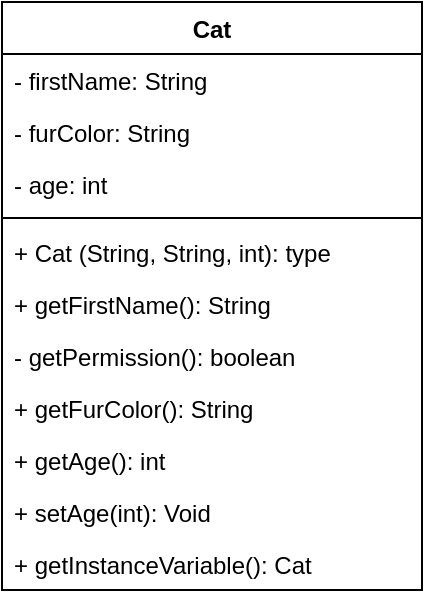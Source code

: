 <mxfile>
    <diagram id="SFCrjXXNL6hdym1iy0dL" name="Cat">
        <mxGraphModel dx="319" dy="614" grid="1" gridSize="10" guides="1" tooltips="1" connect="1" arrows="1" fold="1" page="1" pageScale="1" pageWidth="850" pageHeight="1100" math="0" shadow="0">
            <root>
                <mxCell id="0"/>
                <mxCell id="1" parent="0"/>
                <mxCell id="2" value="Cat" style="swimlane;fontStyle=1;align=center;verticalAlign=top;childLayout=stackLayout;horizontal=1;startSize=26;horizontalStack=0;resizeParent=1;resizeParentMax=0;resizeLast=0;collapsible=1;marginBottom=0;" parent="1" vertex="1">
                    <mxGeometry x="320" y="260" width="210" height="294" as="geometry"/>
                </mxCell>
                <mxCell id="3" value="- firstName: String" style="text;strokeColor=none;fillColor=none;align=left;verticalAlign=top;spacingLeft=4;spacingRight=4;overflow=hidden;rotatable=0;points=[[0,0.5],[1,0.5]];portConstraint=eastwest;" parent="2" vertex="1">
                    <mxGeometry y="26" width="210" height="26" as="geometry"/>
                </mxCell>
                <mxCell id="9" value="- furColor: String" style="text;strokeColor=none;fillColor=none;align=left;verticalAlign=top;spacingLeft=4;spacingRight=4;overflow=hidden;rotatable=0;points=[[0,0.5],[1,0.5]];portConstraint=eastwest;" vertex="1" parent="2">
                    <mxGeometry y="52" width="210" height="26" as="geometry"/>
                </mxCell>
                <mxCell id="10" value="- age: int" style="text;strokeColor=none;fillColor=none;align=left;verticalAlign=top;spacingLeft=4;spacingRight=4;overflow=hidden;rotatable=0;points=[[0,0.5],[1,0.5]];portConstraint=eastwest;" vertex="1" parent="2">
                    <mxGeometry y="78" width="210" height="26" as="geometry"/>
                </mxCell>
                <mxCell id="4" value="" style="line;strokeWidth=1;fillColor=none;align=left;verticalAlign=middle;spacingTop=-1;spacingLeft=3;spacingRight=3;rotatable=0;labelPosition=right;points=[];portConstraint=eastwest;strokeColor=inherit;" parent="2" vertex="1">
                    <mxGeometry y="104" width="210" height="8" as="geometry"/>
                </mxCell>
                <mxCell id="11" value="+ Cat (String, String, int): type" style="text;strokeColor=none;fillColor=none;align=left;verticalAlign=top;spacingLeft=4;spacingRight=4;overflow=hidden;rotatable=0;points=[[0,0.5],[1,0.5]];portConstraint=eastwest;" vertex="1" parent="2">
                    <mxGeometry y="112" width="210" height="26" as="geometry"/>
                </mxCell>
                <mxCell id="12" value="+ getFirstName(): String" style="text;strokeColor=none;fillColor=none;align=left;verticalAlign=top;spacingLeft=4;spacingRight=4;overflow=hidden;rotatable=0;points=[[0,0.5],[1,0.5]];portConstraint=eastwest;" vertex="1" parent="2">
                    <mxGeometry y="138" width="210" height="26" as="geometry"/>
                </mxCell>
                <mxCell id="13" value="- getPermission(): boolean" style="text;strokeColor=none;fillColor=none;align=left;verticalAlign=top;spacingLeft=4;spacingRight=4;overflow=hidden;rotatable=0;points=[[0,0.5],[1,0.5]];portConstraint=eastwest;" vertex="1" parent="2">
                    <mxGeometry y="164" width="210" height="26" as="geometry"/>
                </mxCell>
                <mxCell id="14" value="+ getFurColor(): String" style="text;strokeColor=none;fillColor=none;align=left;verticalAlign=top;spacingLeft=4;spacingRight=4;overflow=hidden;rotatable=0;points=[[0,0.5],[1,0.5]];portConstraint=eastwest;" vertex="1" parent="2">
                    <mxGeometry y="190" width="210" height="26" as="geometry"/>
                </mxCell>
                <mxCell id="15" value="+ getAge(): int" style="text;strokeColor=none;fillColor=none;align=left;verticalAlign=top;spacingLeft=4;spacingRight=4;overflow=hidden;rotatable=0;points=[[0,0.5],[1,0.5]];portConstraint=eastwest;" vertex="1" parent="2">
                    <mxGeometry y="216" width="210" height="26" as="geometry"/>
                </mxCell>
                <mxCell id="16" value="+ setAge(int): Void" style="text;strokeColor=none;fillColor=none;align=left;verticalAlign=top;spacingLeft=4;spacingRight=4;overflow=hidden;rotatable=0;points=[[0,0.5],[1,0.5]];portConstraint=eastwest;" vertex="1" parent="2">
                    <mxGeometry y="242" width="210" height="26" as="geometry"/>
                </mxCell>
                <mxCell id="17" value="+ getInstanceVariable(): Cat" style="text;strokeColor=none;fillColor=none;align=left;verticalAlign=top;spacingLeft=4;spacingRight=4;overflow=hidden;rotatable=0;points=[[0,0.5],[1,0.5]];portConstraint=eastwest;" vertex="1" parent="2">
                    <mxGeometry y="268" width="210" height="26" as="geometry"/>
                </mxCell>
            </root>
        </mxGraphModel>
    </diagram>
    <diagram name="App for Cat" id="4m3qG5idjuToIW-Xpu0h">
        <mxGraphModel dx="490" dy="614" grid="1" gridSize="10" guides="1" tooltips="1" connect="1" arrows="1" fold="1" page="1" pageScale="1" pageWidth="850" pageHeight="1100" math="0" shadow="0">
            <root>
                <mxCell id="jJ6YKZM23Ip7HsITCovO-0"/>
                <mxCell id="jJ6YKZM23Ip7HsITCovO-1" parent="jJ6YKZM23Ip7HsITCovO-0"/>
                <mxCell id="jJ6YKZM23Ip7HsITCovO-2" value="Cat" style="swimlane;fontStyle=1;align=center;verticalAlign=top;childLayout=stackLayout;horizontal=1;startSize=26;horizontalStack=0;resizeParent=1;resizeParentMax=0;resizeLast=0;collapsible=1;marginBottom=0;" vertex="1" parent="jJ6YKZM23Ip7HsITCovO-1">
                    <mxGeometry x="510" y="30" width="210" height="294" as="geometry"/>
                </mxCell>
                <mxCell id="jJ6YKZM23Ip7HsITCovO-3" value="- firstName: String" style="text;strokeColor=none;fillColor=none;align=left;verticalAlign=top;spacingLeft=4;spacingRight=4;overflow=hidden;rotatable=0;points=[[0,0.5],[1,0.5]];portConstraint=eastwest;" vertex="1" parent="jJ6YKZM23Ip7HsITCovO-2">
                    <mxGeometry y="26" width="210" height="26" as="geometry"/>
                </mxCell>
                <mxCell id="jJ6YKZM23Ip7HsITCovO-4" value="- furColor: String" style="text;strokeColor=none;fillColor=none;align=left;verticalAlign=top;spacingLeft=4;spacingRight=4;overflow=hidden;rotatable=0;points=[[0,0.5],[1,0.5]];portConstraint=eastwest;" vertex="1" parent="jJ6YKZM23Ip7HsITCovO-2">
                    <mxGeometry y="52" width="210" height="26" as="geometry"/>
                </mxCell>
                <mxCell id="jJ6YKZM23Ip7HsITCovO-5" value="- age: int" style="text;strokeColor=none;fillColor=none;align=left;verticalAlign=top;spacingLeft=4;spacingRight=4;overflow=hidden;rotatable=0;points=[[0,0.5],[1,0.5]];portConstraint=eastwest;" vertex="1" parent="jJ6YKZM23Ip7HsITCovO-2">
                    <mxGeometry y="78" width="210" height="26" as="geometry"/>
                </mxCell>
                <mxCell id="jJ6YKZM23Ip7HsITCovO-6" value="" style="line;strokeWidth=1;fillColor=none;align=left;verticalAlign=middle;spacingTop=-1;spacingLeft=3;spacingRight=3;rotatable=0;labelPosition=right;points=[];portConstraint=eastwest;strokeColor=inherit;" vertex="1" parent="jJ6YKZM23Ip7HsITCovO-2">
                    <mxGeometry y="104" width="210" height="8" as="geometry"/>
                </mxCell>
                <mxCell id="jJ6YKZM23Ip7HsITCovO-7" value="+ Cat (String, String, int): type" style="text;strokeColor=none;fillColor=none;align=left;verticalAlign=top;spacingLeft=4;spacingRight=4;overflow=hidden;rotatable=0;points=[[0,0.5],[1,0.5]];portConstraint=eastwest;" vertex="1" parent="jJ6YKZM23Ip7HsITCovO-2">
                    <mxGeometry y="112" width="210" height="26" as="geometry"/>
                </mxCell>
                <mxCell id="jJ6YKZM23Ip7HsITCovO-8" value="+ getFirstName(): String" style="text;strokeColor=none;fillColor=none;align=left;verticalAlign=top;spacingLeft=4;spacingRight=4;overflow=hidden;rotatable=0;points=[[0,0.5],[1,0.5]];portConstraint=eastwest;" vertex="1" parent="jJ6YKZM23Ip7HsITCovO-2">
                    <mxGeometry y="138" width="210" height="26" as="geometry"/>
                </mxCell>
                <mxCell id="jJ6YKZM23Ip7HsITCovO-9" value="- getPermission(): boolean" style="text;strokeColor=none;fillColor=none;align=left;verticalAlign=top;spacingLeft=4;spacingRight=4;overflow=hidden;rotatable=0;points=[[0,0.5],[1,0.5]];portConstraint=eastwest;" vertex="1" parent="jJ6YKZM23Ip7HsITCovO-2">
                    <mxGeometry y="164" width="210" height="26" as="geometry"/>
                </mxCell>
                <mxCell id="jJ6YKZM23Ip7HsITCovO-10" value="+ getFurColor(): String" style="text;strokeColor=none;fillColor=none;align=left;verticalAlign=top;spacingLeft=4;spacingRight=4;overflow=hidden;rotatable=0;points=[[0,0.5],[1,0.5]];portConstraint=eastwest;" vertex="1" parent="jJ6YKZM23Ip7HsITCovO-2">
                    <mxGeometry y="190" width="210" height="26" as="geometry"/>
                </mxCell>
                <mxCell id="jJ6YKZM23Ip7HsITCovO-11" value="+ getAge(): int" style="text;strokeColor=none;fillColor=none;align=left;verticalAlign=top;spacingLeft=4;spacingRight=4;overflow=hidden;rotatable=0;points=[[0,0.5],[1,0.5]];portConstraint=eastwest;" vertex="1" parent="jJ6YKZM23Ip7HsITCovO-2">
                    <mxGeometry y="216" width="210" height="26" as="geometry"/>
                </mxCell>
                <mxCell id="jJ6YKZM23Ip7HsITCovO-12" value="+ setAge(int): Void" style="text;strokeColor=none;fillColor=none;align=left;verticalAlign=top;spacingLeft=4;spacingRight=4;overflow=hidden;rotatable=0;points=[[0,0.5],[1,0.5]];portConstraint=eastwest;" vertex="1" parent="jJ6YKZM23Ip7HsITCovO-2">
                    <mxGeometry y="242" width="210" height="26" as="geometry"/>
                </mxCell>
                <mxCell id="jJ6YKZM23Ip7HsITCovO-13" value="+ getInstanceVariable(): Cat" style="text;strokeColor=none;fillColor=none;align=left;verticalAlign=top;spacingLeft=4;spacingRight=4;overflow=hidden;rotatable=0;points=[[0,0.5],[1,0.5]];portConstraint=eastwest;" vertex="1" parent="jJ6YKZM23Ip7HsITCovO-2">
                    <mxGeometry y="268" width="210" height="26" as="geometry"/>
                </mxCell>
                <mxCell id="OmQCwRwrlb3yYBpBC0xf-0" value="App" style="swimlane;fontStyle=1;align=center;verticalAlign=top;childLayout=stackLayout;horizontal=1;startSize=26;horizontalStack=0;resizeParent=1;resizeParentMax=0;resizeLast=0;collapsible=1;marginBottom=0;" vertex="1" parent="jJ6YKZM23Ip7HsITCovO-1">
                    <mxGeometry x="190" y="30" width="160" height="86" as="geometry"/>
                </mxCell>
                <mxCell id="OmQCwRwrlb3yYBpBC0xf-2" value="" style="line;strokeWidth=1;fillColor=none;align=left;verticalAlign=middle;spacingTop=-1;spacingLeft=3;spacingRight=3;rotatable=0;labelPosition=right;points=[];portConstraint=eastwest;strokeColor=inherit;" vertex="1" parent="OmQCwRwrlb3yYBpBC0xf-0">
                    <mxGeometry y="26" width="160" height="8" as="geometry"/>
                </mxCell>
                <mxCell id="OmQCwRwrlb3yYBpBC0xf-3" value="+ main(String[]): void" style="text;strokeColor=none;fillColor=none;align=left;verticalAlign=top;spacingLeft=4;spacingRight=4;overflow=hidden;rotatable=0;points=[[0,0.5],[1,0.5]];portConstraint=eastwest;fontStyle=4" vertex="1" parent="OmQCwRwrlb3yYBpBC0xf-0">
                    <mxGeometry y="34" width="160" height="26" as="geometry"/>
                </mxCell>
                <mxCell id="OmQCwRwrlb3yYBpBC0xf-4" value="+ output(String): void" style="text;strokeColor=none;fillColor=none;align=left;verticalAlign=top;spacingLeft=4;spacingRight=4;overflow=hidden;rotatable=0;points=[[0,0.5],[1,0.5]];portConstraint=eastwest;fontStyle=4" vertex="1" parent="OmQCwRwrlb3yYBpBC0xf-0">
                    <mxGeometry y="60" width="160" height="26" as="geometry"/>
                </mxCell>
                <mxCell id="OmQCwRwrlb3yYBpBC0xf-5" value="" style="endArrow=open;endFill=1;endSize=12;html=1;" edge="1" parent="jJ6YKZM23Ip7HsITCovO-1">
                    <mxGeometry width="160" relative="1" as="geometry">
                        <mxPoint x="350" y="80" as="sourcePoint"/>
                        <mxPoint x="510" y="80" as="targetPoint"/>
                    </mxGeometry>
                </mxCell>
            </root>
        </mxGraphModel>
    </diagram>
</mxfile>